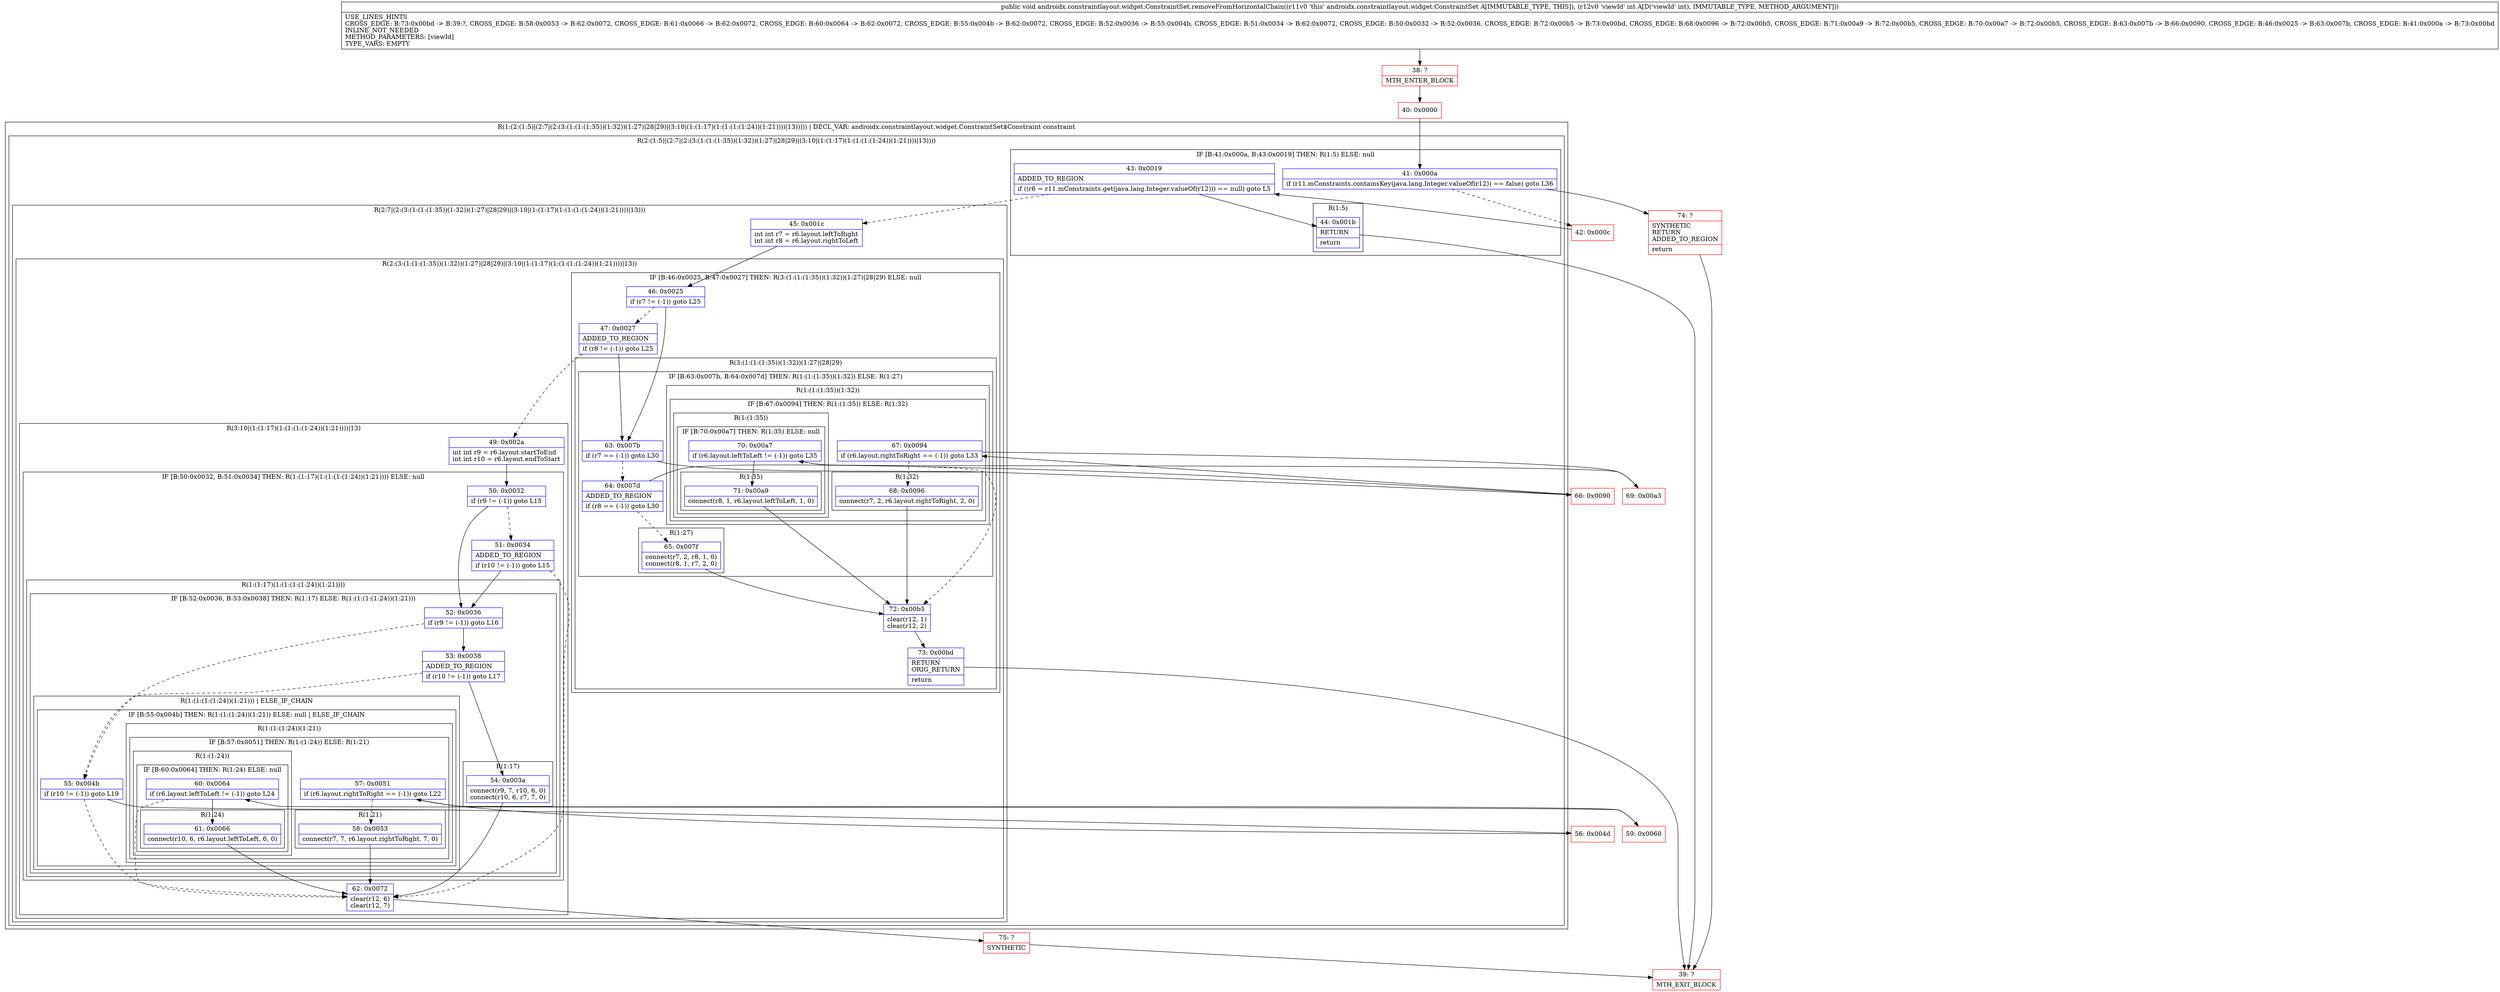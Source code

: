 digraph "CFG forandroidx.constraintlayout.widget.ConstraintSet.removeFromHorizontalChain(I)V" {
subgraph cluster_Region_1349115223 {
label = "R(1:(2:(1:5)|(2:7|(2:(3:(1:(1:(1:35))(1:32))(1:27)|28|29)|(3:10|(1:(1:17)(1:(1:(1:(1:24))(1:21))))|13))))) | DECL_VAR: androidx.constraintlayout.widget.ConstraintSet$Constraint constraint\l";
node [shape=record,color=blue];
subgraph cluster_Region_65184890 {
label = "R(2:(1:5)|(2:7|(2:(3:(1:(1:(1:35))(1:32))(1:27)|28|29)|(3:10|(1:(1:17)(1:(1:(1:(1:24))(1:21))))|13))))";
node [shape=record,color=blue];
subgraph cluster_IfRegion_753323193 {
label = "IF [B:41:0x000a, B:43:0x0019] THEN: R(1:5) ELSE: null";
node [shape=record,color=blue];
Node_41 [shape=record,label="{41\:\ 0x000a|if (r11.mConstraints.containsKey(java.lang.Integer.valueOf(r12)) == false) goto L36\l}"];
Node_43 [shape=record,label="{43\:\ 0x0019|ADDED_TO_REGION\l|if ((r6 = r11.mConstraints.get(java.lang.Integer.valueOf(r12))) == null) goto L5\l}"];
subgraph cluster_Region_1210873338 {
label = "R(1:5)";
node [shape=record,color=blue];
Node_44 [shape=record,label="{44\:\ 0x001b|RETURN\l|return\l}"];
}
}
subgraph cluster_Region_35503226 {
label = "R(2:7|(2:(3:(1:(1:(1:35))(1:32))(1:27)|28|29)|(3:10|(1:(1:17)(1:(1:(1:(1:24))(1:21))))|13)))";
node [shape=record,color=blue];
Node_45 [shape=record,label="{45\:\ 0x001c|int int r7 = r6.layout.leftToRight\lint int r8 = r6.layout.rightToLeft\l}"];
subgraph cluster_Region_1454480077 {
label = "R(2:(3:(1:(1:(1:35))(1:32))(1:27)|28|29)|(3:10|(1:(1:17)(1:(1:(1:(1:24))(1:21))))|13))";
node [shape=record,color=blue];
subgraph cluster_IfRegion_1544867177 {
label = "IF [B:46:0x0025, B:47:0x0027] THEN: R(3:(1:(1:(1:35))(1:32))(1:27)|28|29) ELSE: null";
node [shape=record,color=blue];
Node_46 [shape=record,label="{46\:\ 0x0025|if (r7 != (\-1)) goto L25\l}"];
Node_47 [shape=record,label="{47\:\ 0x0027|ADDED_TO_REGION\l|if (r8 != (\-1)) goto L25\l}"];
subgraph cluster_Region_1088824597 {
label = "R(3:(1:(1:(1:35))(1:32))(1:27)|28|29)";
node [shape=record,color=blue];
subgraph cluster_IfRegion_1555765640 {
label = "IF [B:63:0x007b, B:64:0x007d] THEN: R(1:(1:(1:35))(1:32)) ELSE: R(1:27)";
node [shape=record,color=blue];
Node_63 [shape=record,label="{63\:\ 0x007b|if (r7 == (\-1)) goto L30\l}"];
Node_64 [shape=record,label="{64\:\ 0x007d|ADDED_TO_REGION\l|if (r8 == (\-1)) goto L30\l}"];
subgraph cluster_Region_1518320308 {
label = "R(1:(1:(1:35))(1:32))";
node [shape=record,color=blue];
subgraph cluster_IfRegion_1909950372 {
label = "IF [B:67:0x0094] THEN: R(1:(1:35)) ELSE: R(1:32)";
node [shape=record,color=blue];
Node_67 [shape=record,label="{67\:\ 0x0094|if (r6.layout.rightToRight == (\-1)) goto L33\l}"];
subgraph cluster_Region_728370337 {
label = "R(1:(1:35))";
node [shape=record,color=blue];
subgraph cluster_IfRegion_1515539028 {
label = "IF [B:70:0x00a7] THEN: R(1:35) ELSE: null";
node [shape=record,color=blue];
Node_70 [shape=record,label="{70\:\ 0x00a7|if (r6.layout.leftToLeft != (\-1)) goto L35\l}"];
subgraph cluster_Region_1943472599 {
label = "R(1:35)";
node [shape=record,color=blue];
Node_71 [shape=record,label="{71\:\ 0x00a9|connect(r8, 1, r6.layout.leftToLeft, 1, 0)\l}"];
}
}
}
subgraph cluster_Region_348932315 {
label = "R(1:32)";
node [shape=record,color=blue];
Node_68 [shape=record,label="{68\:\ 0x0096|connect(r7, 2, r6.layout.rightToRight, 2, 0)\l}"];
}
}
}
subgraph cluster_Region_2069743700 {
label = "R(1:27)";
node [shape=record,color=blue];
Node_65 [shape=record,label="{65\:\ 0x007f|connect(r7, 2, r8, 1, 0)\lconnect(r8, 1, r7, 2, 0)\l}"];
}
}
Node_72 [shape=record,label="{72\:\ 0x00b5|clear(r12, 1)\lclear(r12, 2)\l}"];
Node_73 [shape=record,label="{73\:\ 0x00bd|RETURN\lORIG_RETURN\l|return\l}"];
}
}
subgraph cluster_Region_1725784209 {
label = "R(3:10|(1:(1:17)(1:(1:(1:(1:24))(1:21))))|13)";
node [shape=record,color=blue];
Node_49 [shape=record,label="{49\:\ 0x002a|int int r9 = r6.layout.startToEnd\lint int r10 = r6.layout.endToStart\l}"];
subgraph cluster_IfRegion_648806188 {
label = "IF [B:50:0x0032, B:51:0x0034] THEN: R(1:(1:17)(1:(1:(1:(1:24))(1:21)))) ELSE: null";
node [shape=record,color=blue];
Node_50 [shape=record,label="{50\:\ 0x0032|if (r9 != (\-1)) goto L15\l}"];
Node_51 [shape=record,label="{51\:\ 0x0034|ADDED_TO_REGION\l|if (r10 != (\-1)) goto L15\l}"];
subgraph cluster_Region_2111365552 {
label = "R(1:(1:17)(1:(1:(1:(1:24))(1:21))))";
node [shape=record,color=blue];
subgraph cluster_IfRegion_2076476043 {
label = "IF [B:52:0x0036, B:53:0x0038] THEN: R(1:17) ELSE: R(1:(1:(1:(1:24))(1:21)))";
node [shape=record,color=blue];
Node_52 [shape=record,label="{52\:\ 0x0036|if (r9 != (\-1)) goto L16\l}"];
Node_53 [shape=record,label="{53\:\ 0x0038|ADDED_TO_REGION\l|if (r10 != (\-1)) goto L17\l}"];
subgraph cluster_Region_22556115 {
label = "R(1:17)";
node [shape=record,color=blue];
Node_54 [shape=record,label="{54\:\ 0x003a|connect(r9, 7, r10, 6, 0)\lconnect(r10, 6, r7, 7, 0)\l}"];
}
subgraph cluster_Region_813675272 {
label = "R(1:(1:(1:(1:24))(1:21))) | ELSE_IF_CHAIN\l";
node [shape=record,color=blue];
subgraph cluster_IfRegion_806794645 {
label = "IF [B:55:0x004b] THEN: R(1:(1:(1:24))(1:21)) ELSE: null | ELSE_IF_CHAIN\l";
node [shape=record,color=blue];
Node_55 [shape=record,label="{55\:\ 0x004b|if (r10 != (\-1)) goto L19\l}"];
subgraph cluster_Region_1259056802 {
label = "R(1:(1:(1:24))(1:21))";
node [shape=record,color=blue];
subgraph cluster_IfRegion_998005373 {
label = "IF [B:57:0x0051] THEN: R(1:(1:24)) ELSE: R(1:21)";
node [shape=record,color=blue];
Node_57 [shape=record,label="{57\:\ 0x0051|if (r6.layout.rightToRight == (\-1)) goto L22\l}"];
subgraph cluster_Region_26474947 {
label = "R(1:(1:24))";
node [shape=record,color=blue];
subgraph cluster_IfRegion_1278868746 {
label = "IF [B:60:0x0064] THEN: R(1:24) ELSE: null";
node [shape=record,color=blue];
Node_60 [shape=record,label="{60\:\ 0x0064|if (r6.layout.leftToLeft != (\-1)) goto L24\l}"];
subgraph cluster_Region_1036161774 {
label = "R(1:24)";
node [shape=record,color=blue];
Node_61 [shape=record,label="{61\:\ 0x0066|connect(r10, 6, r6.layout.leftToLeft, 6, 0)\l}"];
}
}
}
subgraph cluster_Region_95097641 {
label = "R(1:21)";
node [shape=record,color=blue];
Node_58 [shape=record,label="{58\:\ 0x0053|connect(r7, 7, r6.layout.rightToRight, 7, 0)\l}"];
}
}
}
}
}
}
}
}
Node_62 [shape=record,label="{62\:\ 0x0072|clear(r12, 6)\lclear(r12, 7)\l}"];
}
}
}
}
}
Node_38 [shape=record,color=red,label="{38\:\ ?|MTH_ENTER_BLOCK\l}"];
Node_40 [shape=record,color=red,label="{40\:\ 0x0000}"];
Node_42 [shape=record,color=red,label="{42\:\ 0x000c}"];
Node_39 [shape=record,color=red,label="{39\:\ ?|MTH_EXIT_BLOCK\l}"];
Node_75 [shape=record,color=red,label="{75\:\ ?|SYNTHETIC\l}"];
Node_56 [shape=record,color=red,label="{56\:\ 0x004d}"];
Node_59 [shape=record,color=red,label="{59\:\ 0x0060}"];
Node_66 [shape=record,color=red,label="{66\:\ 0x0090}"];
Node_69 [shape=record,color=red,label="{69\:\ 0x00a3}"];
Node_74 [shape=record,color=red,label="{74\:\ ?|SYNTHETIC\lRETURN\lADDED_TO_REGION\l|return\l}"];
MethodNode[shape=record,label="{public void androidx.constraintlayout.widget.ConstraintSet.removeFromHorizontalChain((r11v0 'this' androidx.constraintlayout.widget.ConstraintSet A[IMMUTABLE_TYPE, THIS]), (r12v0 'viewId' int A[D('viewId' int), IMMUTABLE_TYPE, METHOD_ARGUMENT]))  | USE_LINES_HINTS\lCROSS_EDGE: B:73:0x00bd \-\> B:39:?, CROSS_EDGE: B:58:0x0053 \-\> B:62:0x0072, CROSS_EDGE: B:61:0x0066 \-\> B:62:0x0072, CROSS_EDGE: B:60:0x0064 \-\> B:62:0x0072, CROSS_EDGE: B:55:0x004b \-\> B:62:0x0072, CROSS_EDGE: B:52:0x0036 \-\> B:55:0x004b, CROSS_EDGE: B:51:0x0034 \-\> B:62:0x0072, CROSS_EDGE: B:50:0x0032 \-\> B:52:0x0036, CROSS_EDGE: B:72:0x00b5 \-\> B:73:0x00bd, CROSS_EDGE: B:68:0x0096 \-\> B:72:0x00b5, CROSS_EDGE: B:71:0x00a9 \-\> B:72:0x00b5, CROSS_EDGE: B:70:0x00a7 \-\> B:72:0x00b5, CROSS_EDGE: B:63:0x007b \-\> B:66:0x0090, CROSS_EDGE: B:46:0x0025 \-\> B:63:0x007b, CROSS_EDGE: B:41:0x000a \-\> B:73:0x00bd\lINLINE_NOT_NEEDED\lMETHOD_PARAMETERS: [viewId]\lTYPE_VARS: EMPTY\l}"];
MethodNode -> Node_38;Node_41 -> Node_42[style=dashed];
Node_41 -> Node_74;
Node_43 -> Node_44;
Node_43 -> Node_45[style=dashed];
Node_44 -> Node_39;
Node_45 -> Node_46;
Node_46 -> Node_47[style=dashed];
Node_46 -> Node_63;
Node_47 -> Node_49[style=dashed];
Node_47 -> Node_63;
Node_63 -> Node_64[style=dashed];
Node_63 -> Node_66;
Node_64 -> Node_65[style=dashed];
Node_64 -> Node_66;
Node_67 -> Node_68[style=dashed];
Node_67 -> Node_69;
Node_70 -> Node_71;
Node_70 -> Node_72[style=dashed];
Node_71 -> Node_72;
Node_68 -> Node_72;
Node_65 -> Node_72;
Node_72 -> Node_73;
Node_73 -> Node_39;
Node_49 -> Node_50;
Node_50 -> Node_51[style=dashed];
Node_50 -> Node_52;
Node_51 -> Node_52;
Node_51 -> Node_62[style=dashed];
Node_52 -> Node_53;
Node_52 -> Node_55[style=dashed];
Node_53 -> Node_54;
Node_53 -> Node_55[style=dashed];
Node_54 -> Node_62;
Node_55 -> Node_56;
Node_55 -> Node_62[style=dashed];
Node_57 -> Node_58[style=dashed];
Node_57 -> Node_59;
Node_60 -> Node_61;
Node_60 -> Node_62[style=dashed];
Node_61 -> Node_62;
Node_58 -> Node_62;
Node_62 -> Node_75;
Node_38 -> Node_40;
Node_40 -> Node_41;
Node_42 -> Node_43;
Node_75 -> Node_39;
Node_56 -> Node_57;
Node_59 -> Node_60;
Node_66 -> Node_67;
Node_69 -> Node_70;
Node_74 -> Node_39;
}


